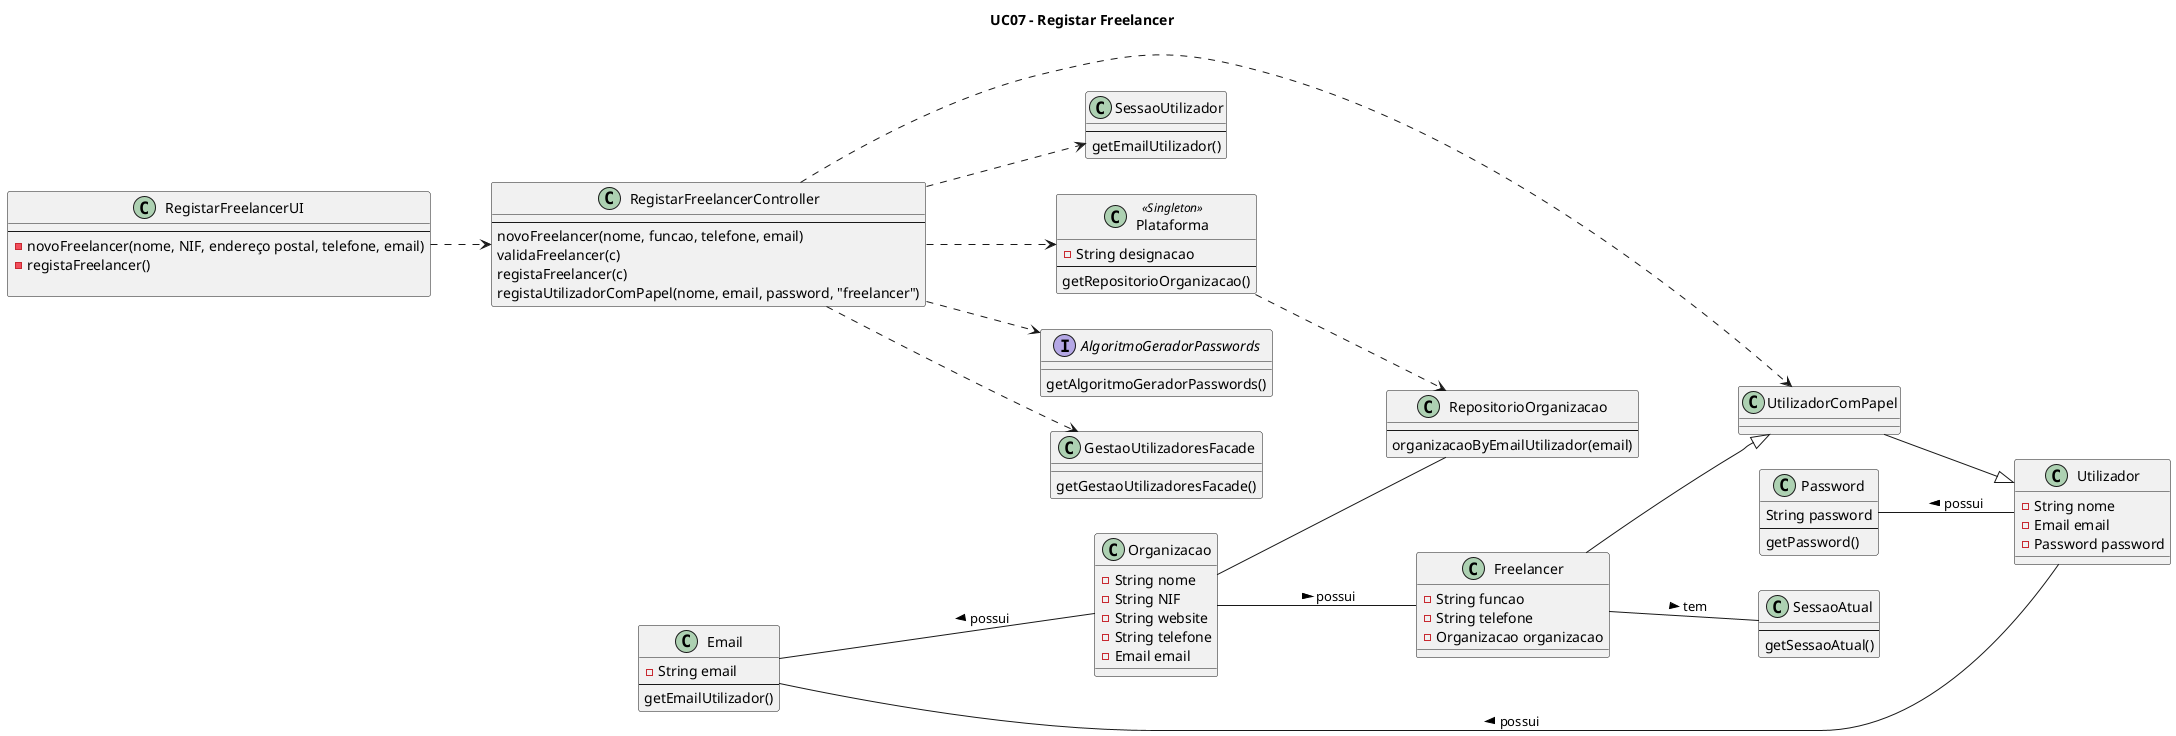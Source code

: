 @startuml

title UC07 - Registar Freelancer

left to right direction

class Plataforma <<Singleton>> {
    -String designacao
    --
    getRepositorioOrganizacao()
}

class RegistarFreelancerUI{
    --
    -novoFreelancer(nome, NIF, endereço postal, telefone, email)
    -registaFreelancer()

}

class RegistarFreelancerController{
    --
    novoFreelancer(nome, funcao, telefone, email)
    validaFreelancer(c)
    registaFreelancer(c)
    registaUtilizadorComPapel(nome, email, password, "freelancer")
}

class Organizacao {
    -String nome
    -String NIF
    -String website
    -String telefone
    -Email email
}

class Freelancer {
    -String funcao
    -String telefone
    -Organizacao organizacao
}

class Utilizador {
    -String nome
    -Email email
    -Password password
}

class GestaoUtilizadoresFacade{
    getGestaoUtilizadoresFacade()
}

class SessaoAtual{
    --
    getSessaoAtual()
}

class SessaoUtilizador{
    --
    getEmailUtilizador()
}

class RepositorioOrganizacao{
    --
    organizacaoByEmailUtilizador(email)
}

interface AlgoritmoGeradorPasswords{
    getAlgoritmoGeradorPasswords()
}

class Password{
    String password
    --
    getPassword()
}

class UtilizadorComPapel{
}


class Email {
    -String email
    --
    getEmailUtilizador()
}

RegistarFreelancerUI ..> RegistarFreelancerController
RegistarFreelancerController ..> Plataforma
RegistarFreelancerController ..> GestaoUtilizadoresFacade
RegistarFreelancerController ..> SessaoUtilizador
Organizacao -- Freelancer: possui >
Freelancer --|> UtilizadorComPapel
UtilizadorComPapel --|> Utilizador
Email -- Utilizador: < possui
Password -- Utilizador: < possui
Email -- Organizacao: < possui
Organizacao -- RepositorioOrganizacao
Freelancer -- SessaoAtual: tem >
RegistarFreelancerController ..> UtilizadorComPapel
RegistarFreelancerController ..> AlgoritmoGeradorPasswords
Plataforma ..> RepositorioOrganizacao


@enduml